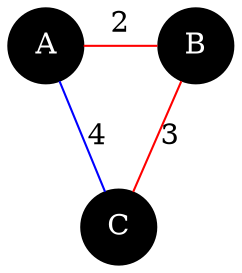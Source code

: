 graph mst {
	node [shape=circle fontcolor=white style=filled fillcolor=black];
	{rank=same;
		A -- B [color=red label="2"];
	}
	B -- C [color=red label="3"];
	C -- A [color=blue label="4"];
}
